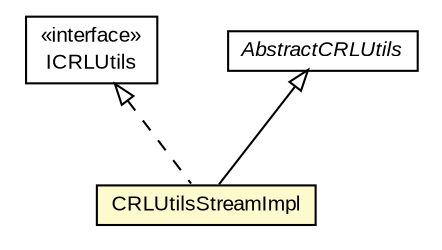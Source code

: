 #!/usr/local/bin/dot
#
# Class diagram 
# Generated by UMLGraph version R5_6-24-gf6e263 (http://www.umlgraph.org/)
#

digraph G {
	edge [fontname="arial",fontsize=10,labelfontname="arial",labelfontsize=10];
	node [fontname="arial",fontsize=10,shape=plaintext];
	nodesep=0.25;
	ranksep=0.5;
	// eu.europa.esig.dss.crl.CRLUtilsStreamImpl
	c204828 [label=<<table title="eu.europa.esig.dss.crl.CRLUtilsStreamImpl" border="0" cellborder="1" cellspacing="0" cellpadding="2" port="p" bgcolor="lemonChiffon" href="./CRLUtilsStreamImpl.html">
		<tr><td><table border="0" cellspacing="0" cellpadding="1">
<tr><td align="center" balign="center"> CRLUtilsStreamImpl </td></tr>
		</table></td></tr>
		</table>>, URL="./CRLUtilsStreamImpl.html", fontname="arial", fontcolor="black", fontsize=10.0];
	// eu.europa.esig.dss.crl.ICRLUtils
	c204831 [label=<<table title="eu.europa.esig.dss.crl.ICRLUtils" border="0" cellborder="1" cellspacing="0" cellpadding="2" port="p" href="./ICRLUtils.html">
		<tr><td><table border="0" cellspacing="0" cellpadding="1">
<tr><td align="center" balign="center"> &#171;interface&#187; </td></tr>
<tr><td align="center" balign="center"> ICRLUtils </td></tr>
		</table></td></tr>
		</table>>, URL="./ICRLUtils.html", fontname="arial", fontcolor="black", fontsize=10.0];
	// eu.europa.esig.dss.crl.AbstractCRLUtils
	c204834 [label=<<table title="eu.europa.esig.dss.crl.AbstractCRLUtils" border="0" cellborder="1" cellspacing="0" cellpadding="2" port="p" href="./AbstractCRLUtils.html">
		<tr><td><table border="0" cellspacing="0" cellpadding="1">
<tr><td align="center" balign="center"><font face="arial italic"> AbstractCRLUtils </font></td></tr>
		</table></td></tr>
		</table>>, URL="./AbstractCRLUtils.html", fontname="arial", fontcolor="black", fontsize=10.0];
	//eu.europa.esig.dss.crl.CRLUtilsStreamImpl extends eu.europa.esig.dss.crl.AbstractCRLUtils
	c204834:p -> c204828:p [dir=back,arrowtail=empty];
	//eu.europa.esig.dss.crl.CRLUtilsStreamImpl implements eu.europa.esig.dss.crl.ICRLUtils
	c204831:p -> c204828:p [dir=back,arrowtail=empty,style=dashed];
}

